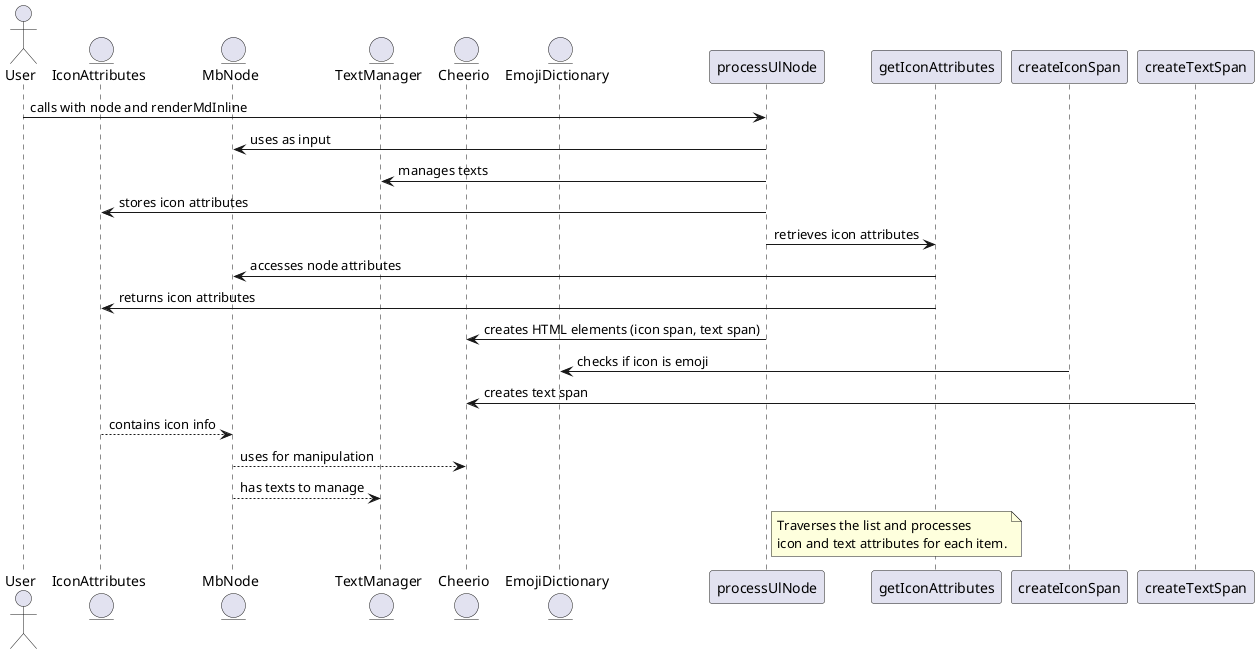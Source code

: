 @startuml

actor "User" as User
entity "IconAttributes" as IconAttributes
entity "MbNode" as MbNode
entity "TextManager" as TextsManager
entity "Cheerio" as Cheerio
entity "EmojiDictionary" as EmojiDictionary

User -> "processUlNode" : calls with node and renderMdInline
"processUlNode" -> MbNode : uses as input
"processUlNode" -> TextsManager : manages texts
"processUlNode" -> IconAttributes : stores icon attributes
"processUlNode" -> "getIconAttributes" : retrieves icon attributes
"getIconAttributes" -> MbNode : accesses node attributes
"getIconAttributes" -> IconAttributes : returns icon attributes
"processUlNode" -> Cheerio : creates HTML elements (icon span, text span)
"createIconSpan" -> EmojiDictionary : checks if icon is emoji
"createTextSpan" -> Cheerio : creates text span

"IconAttributes" --> "MbNode" : contains icon info
"MbNode" --> "Cheerio" : uses for manipulation
"MbNode" --> TextsManager : has texts to manage

note right of "processUlNode"
  Traverses the list and processes
  icon and text attributes for each item.
end note

@enduml



